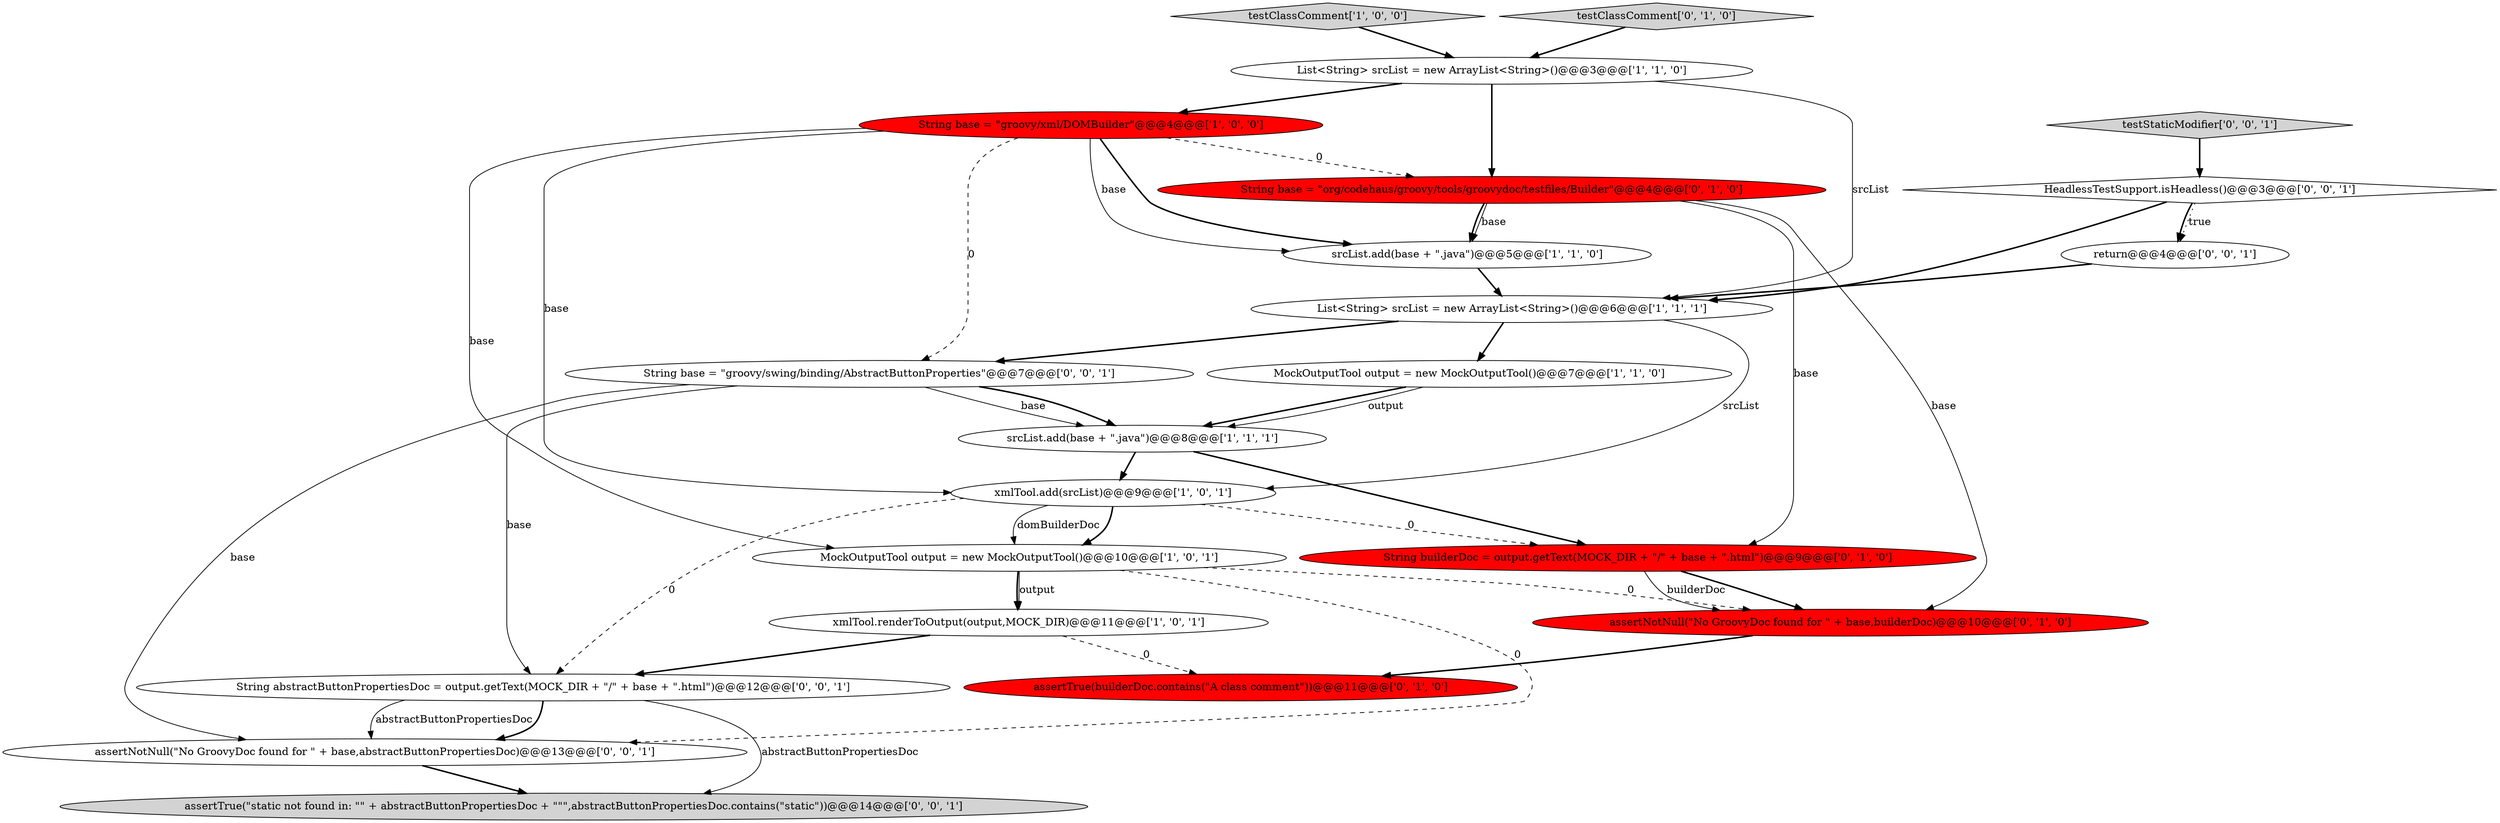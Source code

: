 digraph {
19 [style = filled, label = "String abstractButtonPropertiesDoc = output.getText(MOCK_DIR + \"/\" + base + \".html\")@@@12@@@['0', '0', '1']", fillcolor = white, shape = ellipse image = "AAA0AAABBB3BBB"];
0 [style = filled, label = "testClassComment['1', '0', '0']", fillcolor = lightgray, shape = diamond image = "AAA0AAABBB1BBB"];
21 [style = filled, label = "assertNotNull(\"No GroovyDoc found for \" + base,abstractButtonPropertiesDoc)@@@13@@@['0', '0', '1']", fillcolor = white, shape = ellipse image = "AAA0AAABBB3BBB"];
10 [style = filled, label = "assertNotNull(\"No GroovyDoc found for \" + base,builderDoc)@@@10@@@['0', '1', '0']", fillcolor = red, shape = ellipse image = "AAA1AAABBB2BBB"];
11 [style = filled, label = "assertTrue(builderDoc.contains(\"A class comment\"))@@@11@@@['0', '1', '0']", fillcolor = red, shape = ellipse image = "AAA1AAABBB2BBB"];
1 [style = filled, label = "srcList.add(base + \".java\")@@@5@@@['1', '1', '0']", fillcolor = white, shape = ellipse image = "AAA0AAABBB1BBB"];
7 [style = filled, label = "MockOutputTool output = new MockOutputTool()@@@10@@@['1', '0', '1']", fillcolor = white, shape = ellipse image = "AAA0AAABBB1BBB"];
12 [style = filled, label = "testClassComment['0', '1', '0']", fillcolor = lightgray, shape = diamond image = "AAA0AAABBB2BBB"];
15 [style = filled, label = "String base = \"groovy/swing/binding/AbstractButtonProperties\"@@@7@@@['0', '0', '1']", fillcolor = white, shape = ellipse image = "AAA0AAABBB3BBB"];
6 [style = filled, label = "xmlTool.add(srcList)@@@9@@@['1', '0', '1']", fillcolor = white, shape = ellipse image = "AAA0AAABBB1BBB"];
18 [style = filled, label = "return@@@4@@@['0', '0', '1']", fillcolor = white, shape = ellipse image = "AAA0AAABBB3BBB"];
17 [style = filled, label = "HeadlessTestSupport.isHeadless()@@@3@@@['0', '0', '1']", fillcolor = white, shape = diamond image = "AAA0AAABBB3BBB"];
9 [style = filled, label = "String base = \"groovy/xml/DOMBuilder\"@@@4@@@['1', '0', '0']", fillcolor = red, shape = ellipse image = "AAA1AAABBB1BBB"];
5 [style = filled, label = "MockOutputTool output = new MockOutputTool()@@@7@@@['1', '1', '0']", fillcolor = white, shape = ellipse image = "AAA0AAABBB1BBB"];
8 [style = filled, label = "List<String> srcList = new ArrayList<String>()@@@3@@@['1', '1', '0']", fillcolor = white, shape = ellipse image = "AAA0AAABBB1BBB"];
13 [style = filled, label = "String base = \"org/codehaus/groovy/tools/groovydoc/testfiles/Builder\"@@@4@@@['0', '1', '0']", fillcolor = red, shape = ellipse image = "AAA1AAABBB2BBB"];
16 [style = filled, label = "assertTrue(\"static not found in: \"\" + abstractButtonPropertiesDoc + \"\"\",abstractButtonPropertiesDoc.contains(\"static\"))@@@14@@@['0', '0', '1']", fillcolor = lightgray, shape = ellipse image = "AAA0AAABBB3BBB"];
14 [style = filled, label = "String builderDoc = output.getText(MOCK_DIR + \"/\" + base + \".html\")@@@9@@@['0', '1', '0']", fillcolor = red, shape = ellipse image = "AAA1AAABBB2BBB"];
2 [style = filled, label = "List<String> srcList = new ArrayList<String>()@@@6@@@['1', '1', '1']", fillcolor = white, shape = ellipse image = "AAA0AAABBB1BBB"];
20 [style = filled, label = "testStaticModifier['0', '0', '1']", fillcolor = lightgray, shape = diamond image = "AAA0AAABBB3BBB"];
4 [style = filled, label = "srcList.add(base + \".java\")@@@8@@@['1', '1', '1']", fillcolor = white, shape = ellipse image = "AAA0AAABBB1BBB"];
3 [style = filled, label = "xmlTool.renderToOutput(output,MOCK_DIR)@@@11@@@['1', '0', '1']", fillcolor = white, shape = ellipse image = "AAA0AAABBB1BBB"];
15->4 [style = solid, label="base"];
4->14 [style = bold, label=""];
9->1 [style = solid, label="base"];
20->17 [style = bold, label=""];
7->21 [style = dashed, label="0"];
17->18 [style = dotted, label="true"];
13->14 [style = solid, label="base"];
4->6 [style = bold, label=""];
19->16 [style = solid, label="abstractButtonPropertiesDoc"];
13->10 [style = solid, label="base"];
14->10 [style = solid, label="builderDoc"];
14->10 [style = bold, label=""];
19->21 [style = solid, label="abstractButtonPropertiesDoc"];
15->21 [style = solid, label="base"];
9->6 [style = solid, label="base"];
6->14 [style = dashed, label="0"];
18->2 [style = bold, label=""];
13->1 [style = bold, label=""];
7->3 [style = bold, label=""];
17->2 [style = bold, label=""];
3->19 [style = bold, label=""];
9->15 [style = dashed, label="0"];
12->8 [style = bold, label=""];
5->4 [style = bold, label=""];
2->15 [style = bold, label=""];
9->7 [style = solid, label="base"];
15->4 [style = bold, label=""];
8->9 [style = bold, label=""];
0->8 [style = bold, label=""];
7->3 [style = solid, label="output"];
21->16 [style = bold, label=""];
13->1 [style = solid, label="base"];
9->13 [style = dashed, label="0"];
7->10 [style = dashed, label="0"];
6->19 [style = dashed, label="0"];
1->2 [style = bold, label=""];
15->19 [style = solid, label="base"];
2->6 [style = solid, label="srcList"];
3->11 [style = dashed, label="0"];
9->1 [style = bold, label=""];
6->7 [style = bold, label=""];
5->4 [style = solid, label="output"];
6->7 [style = solid, label="domBuilderDoc"];
17->18 [style = bold, label=""];
8->2 [style = solid, label="srcList"];
8->13 [style = bold, label=""];
2->5 [style = bold, label=""];
10->11 [style = bold, label=""];
19->21 [style = bold, label=""];
}
